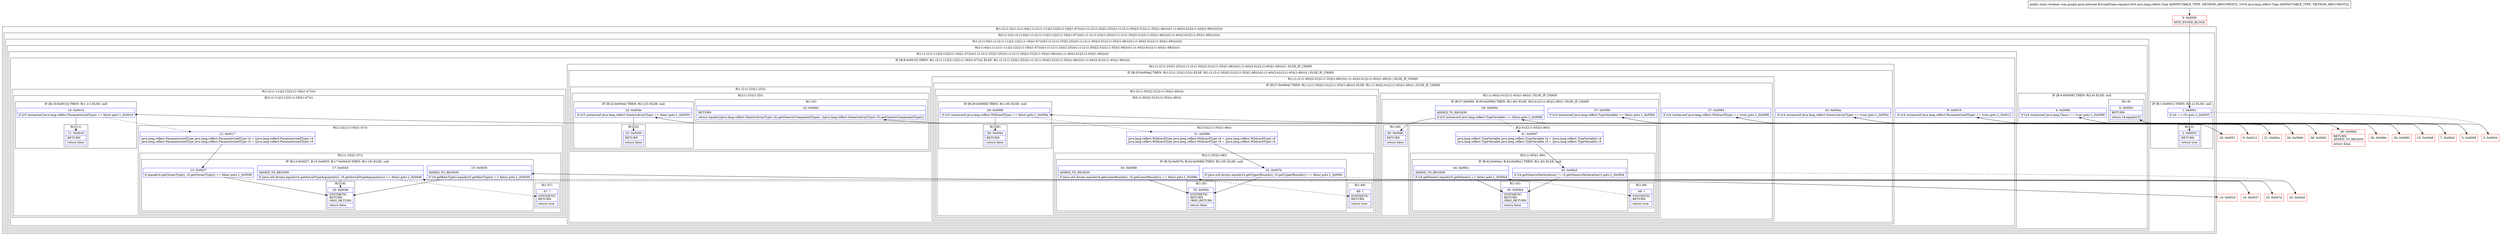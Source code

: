 digraph "CFG forcom.google.gson.internal.$Gson$Types.equals(Ljava\/lang\/reflect\/Type;Ljava\/lang\/reflect\/Type;)Z" {
subgraph cluster_Region_55324961 {
label = "R(1:(2:(1:2)|(1:(2:(1:6)|(1:(1:(2:(1:11)|(2:12|(2:(1:18)|(1:47)))))(1:(1:(2:(1:23)|(1:25)))(1:(1:(2:(1:30)|(2:31|(2:(1:35)|(1:48)))))(1:(1:40)(2:41|(2:(1:45)|(1:49)))))))))))";
node [shape=record,color=blue];
subgraph cluster_Region_1078635956 {
label = "R(2:(1:2)|(1:(2:(1:6)|(1:(1:(2:(1:11)|(2:12|(2:(1:18)|(1:47)))))(1:(1:(2:(1:23)|(1:25)))(1:(1:(2:(1:30)|(2:31|(2:(1:35)|(1:48)))))(1:(1:40)(2:41|(2:(1:45)|(1:49))))))))))";
node [shape=record,color=blue];
subgraph cluster_IfRegion_1593540513 {
label = "IF [B:1:0x0001] THEN: R(1:2) ELSE: null";
node [shape=record,color=blue];
Node_1 [shape=record,label="{1\:\ 0x0001|if (r4 == r5) goto L_0x0003\l}"];
subgraph cluster_Region_190732282 {
label = "R(1:2)";
node [shape=record,color=blue];
Node_2 [shape=record,label="{2\:\ 0x0003|RETURN\l|return true\l}"];
}
}
subgraph cluster_Region_1777973897 {
label = "R(1:(2:(1:6)|(1:(1:(2:(1:11)|(2:12|(2:(1:18)|(1:47)))))(1:(1:(2:(1:23)|(1:25)))(1:(1:(2:(1:30)|(2:31|(2:(1:35)|(1:48)))))(1:(1:40)(2:41|(2:(1:45)|(1:49)))))))))";
node [shape=record,color=blue];
subgraph cluster_Region_2093714703 {
label = "R(2:(1:6)|(1:(1:(2:(1:11)|(2:12|(2:(1:18)|(1:47)))))(1:(1:(2:(1:23)|(1:25)))(1:(1:(2:(1:30)|(2:31|(2:(1:35)|(1:48)))))(1:(1:40)(2:41|(2:(1:45)|(1:49))))))))";
node [shape=record,color=blue];
subgraph cluster_IfRegion_2043208512 {
label = "IF [B:4:0x0006] THEN: R(1:6) ELSE: null";
node [shape=record,color=blue];
Node_4 [shape=record,label="{4\:\ 0x0006|if ((r4 instanceof java.lang.Class) == true) goto L_0x0008\l}"];
subgraph cluster_Region_5282308 {
label = "R(1:6)";
node [shape=record,color=blue];
Node_6 [shape=record,label="{6\:\ 0x000c|RETURN\l|return r4.equals(r5)\l}"];
}
}
subgraph cluster_Region_609834357 {
label = "R(1:(1:(2:(1:11)|(2:12|(2:(1:18)|(1:47)))))(1:(1:(2:(1:23)|(1:25)))(1:(1:(2:(1:30)|(2:31|(2:(1:35)|(1:48)))))(1:(1:40)(2:41|(2:(1:45)|(1:49)))))))";
node [shape=record,color=blue];
subgraph cluster_IfRegion_73012996 {
label = "IF [B:8:0x0010] THEN: R(1:(2:(1:11)|(2:12|(2:(1:18)|(1:47))))) ELSE: R(1:(1:(2:(1:23)|(1:25)))(1:(1:(2:(1:30)|(2:31|(2:(1:35)|(1:48)))))(1:(1:40)(2:41|(2:(1:45)|(1:49))))))";
node [shape=record,color=blue];
Node_8 [shape=record,label="{8\:\ 0x0010|if ((r4 instanceof java.lang.reflect.ParameterizedType) == true) goto L_0x0012\l}"];
subgraph cluster_Region_976627244 {
label = "R(1:(2:(1:11)|(2:12|(2:(1:18)|(1:47)))))";
node [shape=record,color=blue];
subgraph cluster_Region_1051855828 {
label = "R(2:(1:11)|(2:12|(2:(1:18)|(1:47))))";
node [shape=record,color=blue];
subgraph cluster_IfRegion_1345196938 {
label = "IF [B:10:0x0014] THEN: R(1:11) ELSE: null";
node [shape=record,color=blue];
Node_10 [shape=record,label="{10\:\ 0x0014|if ((r5 instanceof java.lang.reflect.ParameterizedType) == false) goto L_0x0016\l}"];
subgraph cluster_Region_68738236 {
label = "R(1:11)";
node [shape=record,color=blue];
Node_11 [shape=record,label="{11\:\ 0x0016|RETURN\l|return false\l}"];
}
}
subgraph cluster_Region_956885779 {
label = "R(2:12|(2:(1:18)|(1:47)))";
node [shape=record,color=blue];
Node_12 [shape=record,label="{12\:\ 0x0017|java.lang.reflect.ParameterizedType java.lang.reflect.ParameterizedType r4 = (java.lang.reflect.ParameterizedType) r4\ljava.lang.reflect.ParameterizedType java.lang.reflect.ParameterizedType r5 = (java.lang.reflect.ParameterizedType) r5\l}"];
subgraph cluster_Region_253009237 {
label = "R(2:(1:18)|(1:47))";
node [shape=record,color=blue];
subgraph cluster_IfRegion_162231935 {
label = "IF [B:13:0x0027, B:15:0x0035, B:17:0x0043] THEN: R(1:18) ELSE: null";
node [shape=record,color=blue];
Node_13 [shape=record,label="{13\:\ 0x0027|if (equal(r4.getOwnerType(), r5.getOwnerType()) == false) goto L_0x0046\l}"];
Node_15 [shape=record,label="{15\:\ 0x0035|ADDED_TO_REGION\l|if (r4.getRawType().equals(r5.getRawType()) == false) goto L_0x0046\l}"];
Node_17 [shape=record,label="{17\:\ 0x0043|ADDED_TO_REGION\l|if (java.util.Arrays.equals(r4.getActualTypeArguments(), r5.getActualTypeArguments()) == false) goto L_0x0046\l}"];
subgraph cluster_Region_567729096 {
label = "R(1:18)";
node [shape=record,color=blue];
Node_18 [shape=record,label="{18\:\ 0x0046|SYNTHETIC\lRETURN\lORIG_RETURN\l|return false\l}"];
}
}
subgraph cluster_Region_29634107 {
label = "R(1:47)";
node [shape=record,color=blue];
Node_47 [shape=record,label="{47\:\ ?|SYNTHETIC\lRETURN\l|return true\l}"];
}
}
}
}
}
subgraph cluster_Region_1140588419 {
label = "R(1:(1:(2:(1:23)|(1:25)))(1:(1:(2:(1:30)|(2:31|(2:(1:35)|(1:48)))))(1:(1:40)(2:41|(2:(1:45)|(1:49)))))) | ELSE_IF_CHAIN\l";
node [shape=record,color=blue];
subgraph cluster_IfRegion_1756249244 {
label = "IF [B:20:0x004a] THEN: R(1:(2:(1:23)|(1:25))) ELSE: R(1:(1:(2:(1:30)|(2:31|(2:(1:35)|(1:48)))))(1:(1:40)(2:41|(2:(1:45)|(1:49))))) | ELSE_IF_CHAIN\l";
node [shape=record,color=blue];
Node_20 [shape=record,label="{20\:\ 0x004a|if ((r4 instanceof java.lang.reflect.GenericArrayType) == true) goto L_0x004c\l}"];
subgraph cluster_Region_2133963482 {
label = "R(1:(2:(1:23)|(1:25)))";
node [shape=record,color=blue];
subgraph cluster_Region_1596260081 {
label = "R(2:(1:23)|(1:25))";
node [shape=record,color=blue];
subgraph cluster_IfRegion_1136592241 {
label = "IF [B:22:0x004e] THEN: R(1:23) ELSE: null";
node [shape=record,color=blue];
Node_22 [shape=record,label="{22\:\ 0x004e|if ((r5 instanceof java.lang.reflect.GenericArrayType) == false) goto L_0x0050\l}"];
subgraph cluster_Region_1517067078 {
label = "R(1:23)";
node [shape=record,color=blue];
Node_23 [shape=record,label="{23\:\ 0x0050|RETURN\l|return false\l}"];
}
}
subgraph cluster_Region_674842035 {
label = "R(1:25)";
node [shape=record,color=blue];
Node_25 [shape=record,label="{25\:\ 0x0061|RETURN\l|return equals(((java.lang.reflect.GenericArrayType) r4).getGenericComponentType(), ((java.lang.reflect.GenericArrayType) r5).getGenericComponentType())\l}"];
}
}
}
subgraph cluster_Region_1343415603 {
label = "R(1:(1:(2:(1:30)|(2:31|(2:(1:35)|(1:48)))))(1:(1:40)(2:41|(2:(1:45)|(1:49))))) | ELSE_IF_CHAIN\l";
node [shape=record,color=blue];
subgraph cluster_IfRegion_1799218893 {
label = "IF [B:27:0x0064] THEN: R(1:(2:(1:30)|(2:31|(2:(1:35)|(1:48))))) ELSE: R(1:(1:40)(2:41|(2:(1:45)|(1:49)))) | ELSE_IF_CHAIN\l";
node [shape=record,color=blue];
Node_27 [shape=record,label="{27\:\ 0x0064|if ((r4 instanceof java.lang.reflect.WildcardType) == true) goto L_0x0066\l}"];
subgraph cluster_Region_1429599815 {
label = "R(1:(2:(1:30)|(2:31|(2:(1:35)|(1:48)))))";
node [shape=record,color=blue];
subgraph cluster_Region_935536015 {
label = "R(2:(1:30)|(2:31|(2:(1:35)|(1:48))))";
node [shape=record,color=blue];
subgraph cluster_IfRegion_1891591481 {
label = "IF [B:29:0x0068] THEN: R(1:30) ELSE: null";
node [shape=record,color=blue];
Node_29 [shape=record,label="{29\:\ 0x0068|if ((r5 instanceof java.lang.reflect.WildcardType) == false) goto L_0x006a\l}"];
subgraph cluster_Region_1949363821 {
label = "R(1:30)";
node [shape=record,color=blue];
Node_30 [shape=record,label="{30\:\ 0x006a|RETURN\l|return false\l}"];
}
}
subgraph cluster_Region_846798969 {
label = "R(2:31|(2:(1:35)|(1:48)))";
node [shape=record,color=blue];
Node_31 [shape=record,label="{31\:\ 0x006b|java.lang.reflect.WildcardType java.lang.reflect.WildcardType r4 = (java.lang.reflect.WildcardType) r4\ljava.lang.reflect.WildcardType java.lang.reflect.WildcardType r5 = (java.lang.reflect.WildcardType) r5\l}"];
subgraph cluster_Region_248363362 {
label = "R(2:(1:35)|(1:48))";
node [shape=record,color=blue];
subgraph cluster_IfRegion_312059110 {
label = "IF [B:32:0x007b, B:34:0x0089] THEN: R(1:35) ELSE: null";
node [shape=record,color=blue];
Node_32 [shape=record,label="{32\:\ 0x007b|if (java.util.Arrays.equals(r4.getUpperBounds(), r5.getUpperBounds()) == false) goto L_0x008c\l}"];
Node_34 [shape=record,label="{34\:\ 0x0089|ADDED_TO_REGION\l|if (java.util.Arrays.equals(r4.getLowerBounds(), r5.getLowerBounds()) == false) goto L_0x008c\l}"];
subgraph cluster_Region_537664105 {
label = "R(1:35)";
node [shape=record,color=blue];
Node_35 [shape=record,label="{35\:\ 0x008c|SYNTHETIC\lRETURN\lORIG_RETURN\l|return false\l}"];
}
}
subgraph cluster_Region_722548220 {
label = "R(1:48)";
node [shape=record,color=blue];
Node_48 [shape=record,label="{48\:\ ?|SYNTHETIC\lRETURN\l|return true\l}"];
}
}
}
}
}
subgraph cluster_Region_1478620533 {
label = "R(1:(1:40)(2:41|(2:(1:45)|(1:49)))) | ELSE_IF_CHAIN\l";
node [shape=record,color=blue];
subgraph cluster_IfRegion_1002721722 {
label = "IF [B:37:0x0090, B:39:0x0094] THEN: R(1:40) ELSE: R(2:41|(2:(1:45)|(1:49))) | ELSE_IF_CHAIN\l";
node [shape=record,color=blue];
Node_37 [shape=record,label="{37\:\ 0x0090|if ((r4 instanceof java.lang.reflect.TypeVariable) == false) goto L_0x00b6\l}"];
Node_39 [shape=record,label="{39\:\ 0x0094|ADDED_TO_REGION\l|if ((r5 instanceof java.lang.reflect.TypeVariable) == false) goto L_0x0096\l}"];
subgraph cluster_Region_2078002169 {
label = "R(1:40)";
node [shape=record,color=blue];
Node_40 [shape=record,label="{40\:\ 0x0096|RETURN\l|return false\l}"];
}
subgraph cluster_Region_138702785 {
label = "R(2:41|(2:(1:45)|(1:49)))";
node [shape=record,color=blue];
Node_41 [shape=record,label="{41\:\ 0x0097|java.lang.reflect.TypeVariable java.lang.reflect.TypeVariable r4 = (java.lang.reflect.TypeVariable) r4\ljava.lang.reflect.TypeVariable java.lang.reflect.TypeVariable r5 = (java.lang.reflect.TypeVariable) r5\l}"];
subgraph cluster_Region_1506258859 {
label = "R(2:(1:45)|(1:49))";
node [shape=record,color=blue];
subgraph cluster_IfRegion_1566419396 {
label = "IF [B:42:0x00a3, B:44:0x00b1] THEN: R(1:45) ELSE: null";
node [shape=record,color=blue];
Node_42 [shape=record,label="{42\:\ 0x00a3|if (r4.getGenericDeclaration() != r5.getGenericDeclaration()) goto L_0x00b4\l}"];
Node_44 [shape=record,label="{44\:\ 0x00b1|ADDED_TO_REGION\l|if (r4.getName().equals(r5.getName()) == false) goto L_0x00b4\l}"];
subgraph cluster_Region_236610491 {
label = "R(1:45)";
node [shape=record,color=blue];
Node_45 [shape=record,label="{45\:\ 0x00b4|SYNTHETIC\lRETURN\lORIG_RETURN\l|return false\l}"];
}
}
subgraph cluster_Region_399161923 {
label = "R(1:49)";
node [shape=record,color=blue];
Node_49 [shape=record,label="{49\:\ ?|SYNTHETIC\lRETURN\l|return true\l}"];
}
}
}
}
}
}
}
}
}
}
}
}
}
}
}
Node_0 [shape=record,color=red,label="{0\:\ 0x0000|MTH_ENTER_BLOCK\l}"];
Node_3 [shape=record,color=red,label="{3\:\ 0x0004}"];
Node_5 [shape=record,color=red,label="{5\:\ 0x0008}"];
Node_7 [shape=record,color=red,label="{7\:\ 0x000d}"];
Node_9 [shape=record,color=red,label="{9\:\ 0x0012}"];
Node_14 [shape=record,color=red,label="{14\:\ 0x0029}"];
Node_16 [shape=record,color=red,label="{16\:\ 0x0037}"];
Node_19 [shape=record,color=red,label="{19\:\ 0x0048}"];
Node_21 [shape=record,color=red,label="{21\:\ 0x004c}"];
Node_24 [shape=record,color=red,label="{24\:\ 0x0051}"];
Node_26 [shape=record,color=red,label="{26\:\ 0x0062}"];
Node_28 [shape=record,color=red,label="{28\:\ 0x0066}"];
Node_33 [shape=record,color=red,label="{33\:\ 0x007d}"];
Node_36 [shape=record,color=red,label="{36\:\ 0x008e}"];
Node_38 [shape=record,color=red,label="{38\:\ 0x0092}"];
Node_43 [shape=record,color=red,label="{43\:\ 0x00a5}"];
Node_46 [shape=record,color=red,label="{46\:\ 0x00b6|RETURN\lADDED_TO_REGION\l|return false\l}"];
MethodNode[shape=record,label="{public static boolean com.google.gson.internal.$Gson$Types.equals((r4v0 java.lang.reflect.Type A[IMMUTABLE_TYPE, METHOD_ARGUMENT]), (r5v0 java.lang.reflect.Type A[IMMUTABLE_TYPE, METHOD_ARGUMENT])) }"];
MethodNode -> Node_0;
Node_1 -> Node_2;
Node_1 -> Node_3[style=dashed];
Node_4 -> Node_5;
Node_4 -> Node_7[style=dashed];
Node_8 -> Node_9;
Node_8 -> Node_19[style=dashed];
Node_10 -> Node_11;
Node_10 -> Node_12[style=dashed];
Node_12 -> Node_13;
Node_13 -> Node_14[style=dashed];
Node_13 -> Node_18;
Node_15 -> Node_16[style=dashed];
Node_15 -> Node_18;
Node_17 -> Node_18;
Node_17 -> Node_47[style=dashed];
Node_20 -> Node_21;
Node_20 -> Node_26[style=dashed];
Node_22 -> Node_23;
Node_22 -> Node_24[style=dashed];
Node_27 -> Node_28;
Node_27 -> Node_36[style=dashed];
Node_29 -> Node_30;
Node_29 -> Node_31[style=dashed];
Node_31 -> Node_32;
Node_32 -> Node_33[style=dashed];
Node_32 -> Node_35;
Node_34 -> Node_35;
Node_34 -> Node_48[style=dashed];
Node_37 -> Node_38[style=dashed];
Node_37 -> Node_46;
Node_39 -> Node_40;
Node_39 -> Node_41[style=dashed];
Node_41 -> Node_42;
Node_42 -> Node_43[style=dashed];
Node_42 -> Node_45;
Node_44 -> Node_45;
Node_44 -> Node_49[style=dashed];
Node_0 -> Node_1;
Node_3 -> Node_4;
Node_5 -> Node_6;
Node_7 -> Node_8;
Node_9 -> Node_10;
Node_14 -> Node_15;
Node_16 -> Node_17;
Node_19 -> Node_20;
Node_21 -> Node_22;
Node_24 -> Node_25;
Node_26 -> Node_27;
Node_28 -> Node_29;
Node_33 -> Node_34;
Node_36 -> Node_37;
Node_38 -> Node_39;
Node_43 -> Node_44;
}

